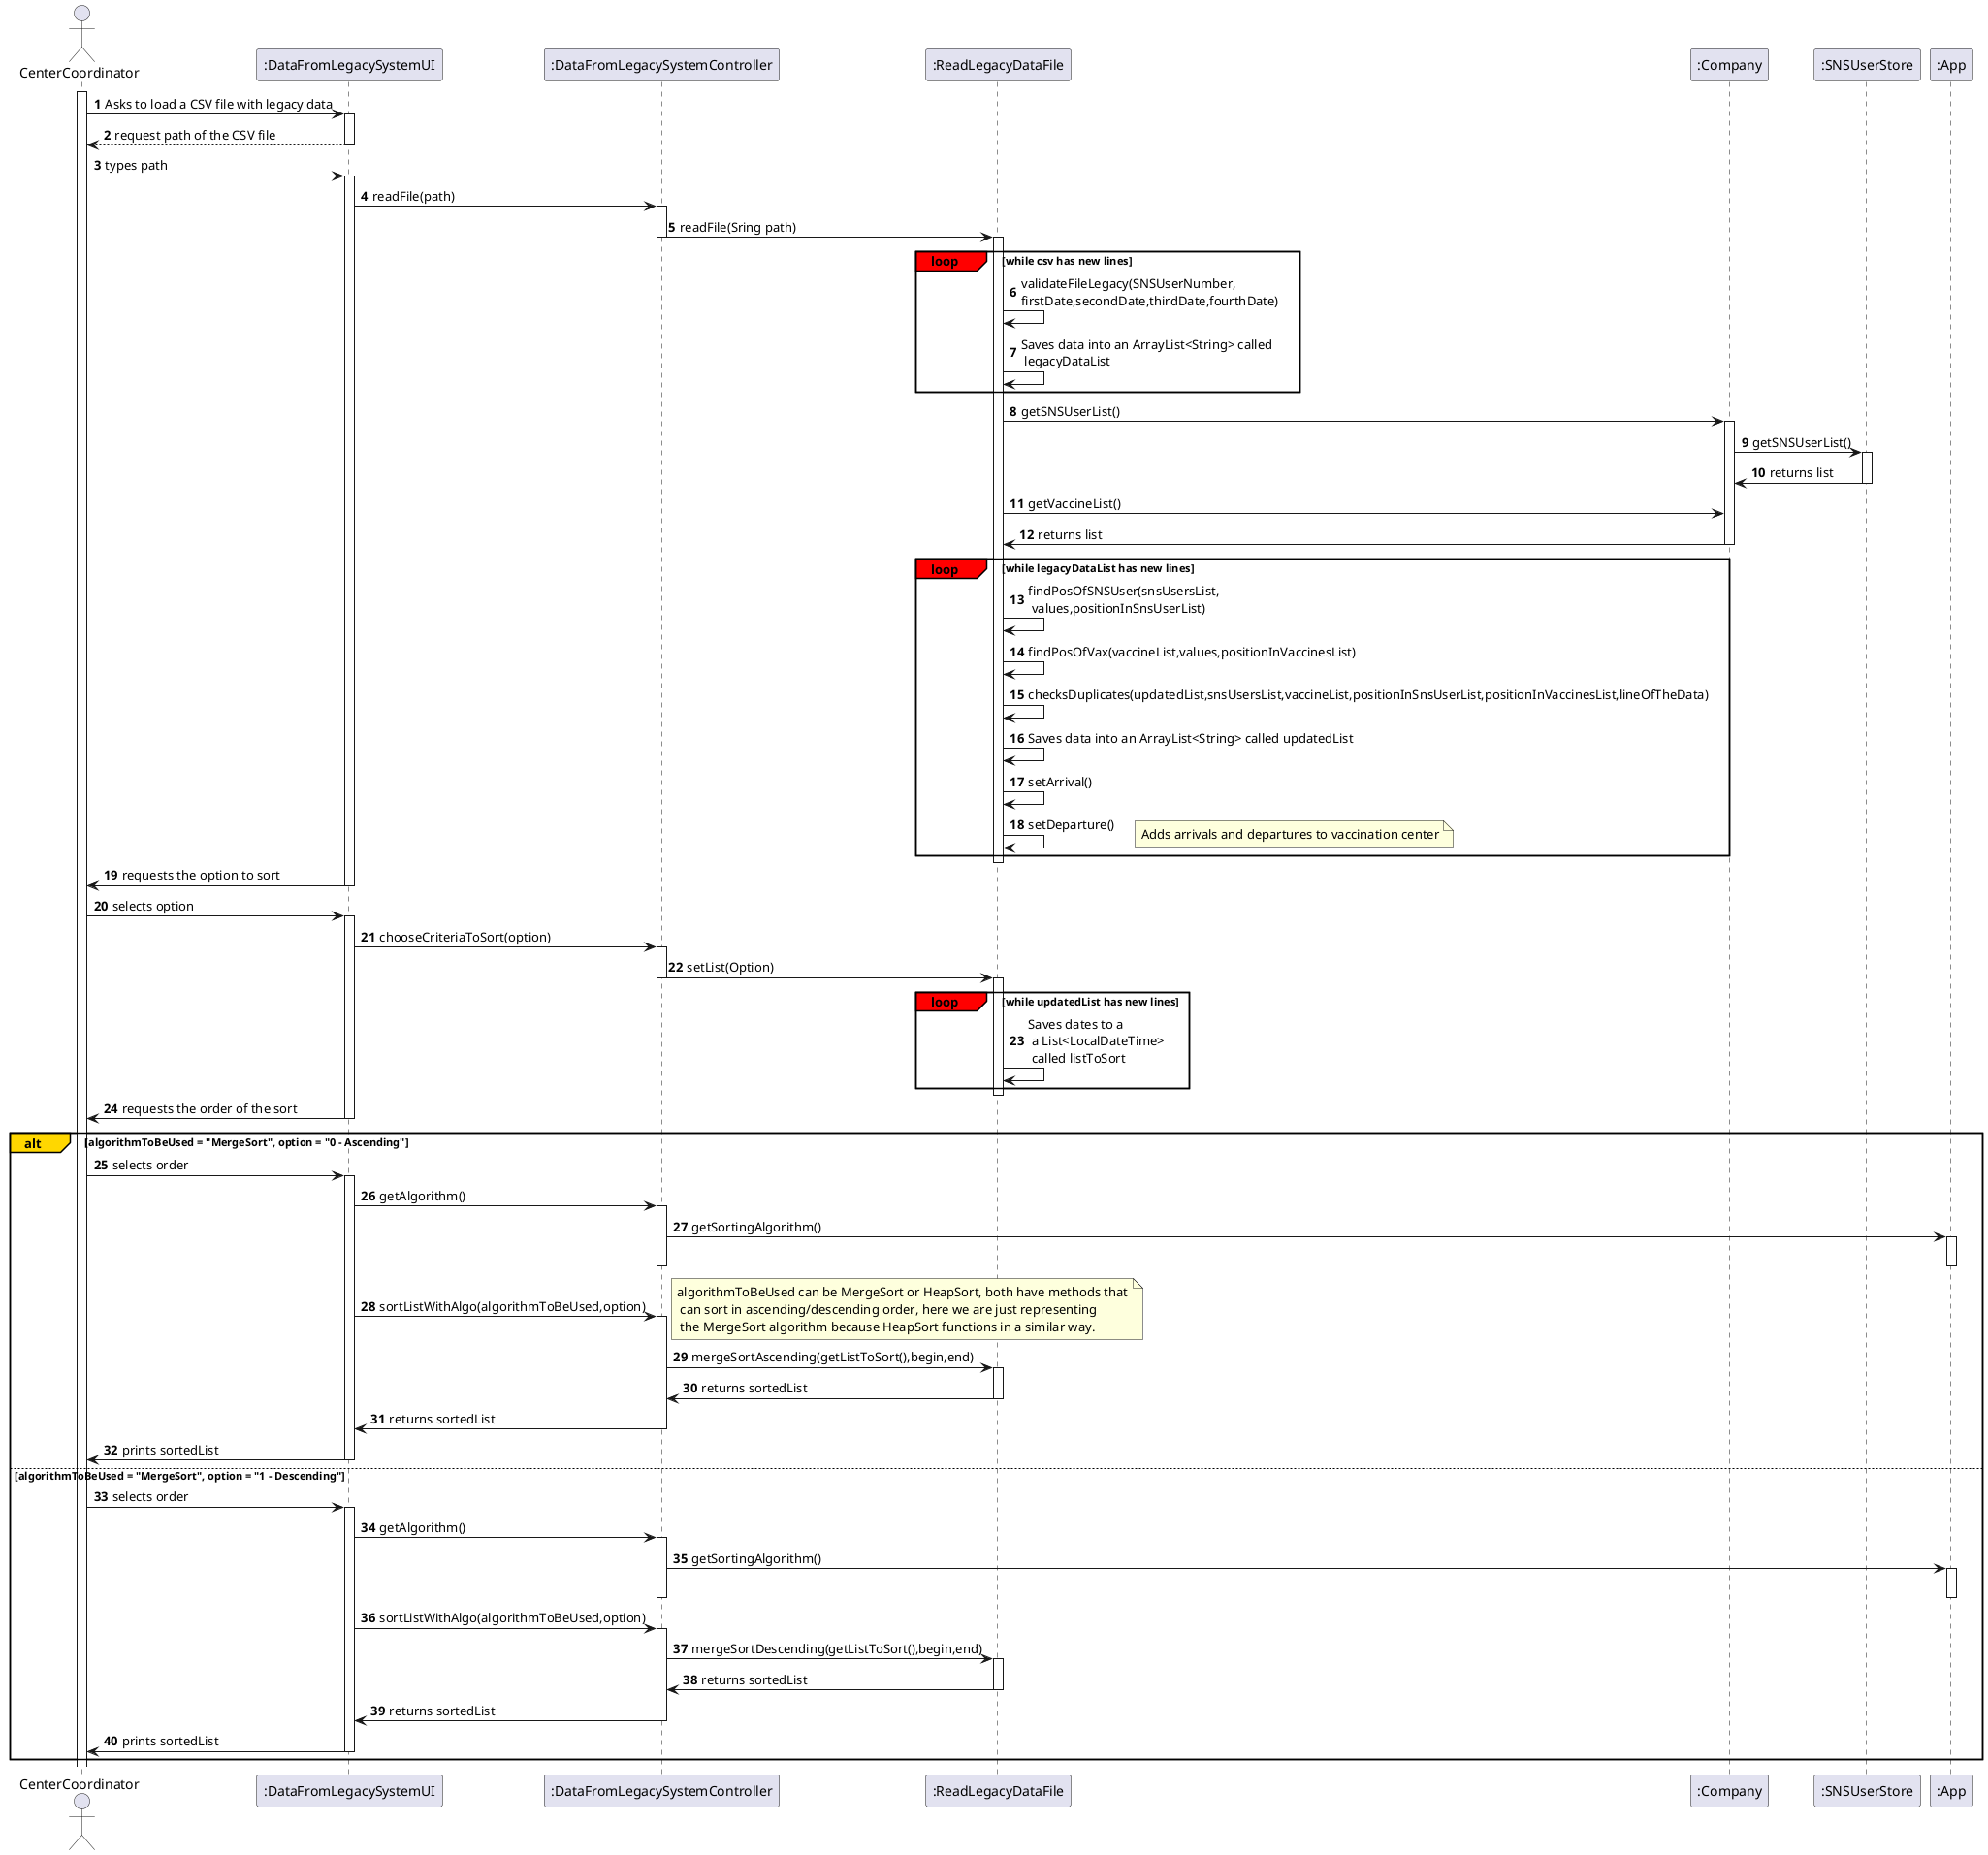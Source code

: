 

@startuml

autonumber
actor "CenterCoordinator" as CC
participant ":DataFromLegacySystemUI" as UI
participant ":DataFromLegacySystemController" as CTRL
participant ":ReadLegacyDataFile" as RDLF
participant ":Company" as Comp
participant ":SNSUserStore" as SNSStore
participant ":App" as App


activate CC
CC -> UI : Asks to load a CSV file with legacy data
activate UI



UI --> CC : request path of the CSV file
deactivate UI

CC -> UI : types path
activate UI

UI -> CTRL : readFile(path)

activate CTRL
CTRL -> RDLF : readFile(Sring path)
deactivate CTRL

activate RDLF


loop#Red while csv has new lines
RDLF -> RDLF : validateFileLegacy(SNSUserNumber,\nfirstDate,secondDate,thirdDate,fourthDate)

RDLF -> RDLF : Saves data into an ArrayList<String> called\n legacyDataList

end loop


RDLF -> Comp : getSNSUserList()
activate Comp
Comp -> SNSStore : getSNSUserList()
activate SNSStore
SNSStore -> Comp : returns list
deactivate SNSStore
RDLF -> Comp : getVaccineList()
Comp -> RDLF : returns list
deactivate Comp
loop#Red while legacyDataList has new lines

RDLF -> RDLF : findPosOfSNSUser(snsUsersList,\n values,positionInSnsUserList)



deactivate Comp
RDLF -> RDLF : findPosOfVax(vaccineList,values,positionInVaccinesList)

RDLF -> RDLF : checksDuplicates(updatedList,snsUsersList,vaccineList,positionInSnsUserList,positionInVaccinesList,lineOfTheData)

RDLF -> RDLF : Saves data into an ArrayList<String> called updatedList

RDLF -> RDLF : setArrival()
RDLF -> RDLF : setDeparture()
note right : Adds arrivals and departures to vaccination center
end loop

deactivate RDLF


UI -> CC : requests the option to sort


deactivate UI
CC -> UI : selects option
activate UI

UI -> CTRL : chooseCriteriaToSort(option)
activate CTRL
CTRL -> RDLF : setList(Option)
deactivate CTRL
activate RDLF
loop#Red while updatedList has new lines
RDLF -> RDLF : Saves dates to a \n a List<LocalDateTime> \n called listToSort
end loop
deactivate RDLF
UI -> CC: requests the order of the sort
deactivate UI
alt#Gold algorithmToBeUsed = "MergeSort", option = "0 - Ascending"
CC -> UI: selects order
activate UI

UI -> CTRL : getAlgorithm()
activate CTRL
CTRL -> App : getSortingAlgorithm()

activate App

deactivate App
deactivate CTRL


UI -> CTRL: sortListWithAlgo(algorithmToBeUsed,option)
note right: algorithmToBeUsed can be MergeSort or HeapSort, both have methods that\n can sort in ascending/descending order, here we are just representing \n the MergeSort algorithm because HeapSort functions in a similar way.
activate CTRL

CTRL -> RDLF : mergeSortAscending(getListToSort(),begin,end)
activate RDLF



RDLF -> CTRL : returns sortedList
deactivate RDLF
CTRL -> UI : returns sortedList

deactivate CTRL

UI -> CC : prints sortedList
deactivate UI
else algorithmToBeUsed = "MergeSort", option = "1 - Descending"
CC -> UI: selects order
activate UI


UI -> CTRL : getAlgorithm()
activate CTRL
CTRL -> App : getSortingAlgorithm()

activate App

deactivate App
deactivate CTRL


UI -> CTRL: sortListWithAlgo(algorithmToBeUsed,option)
activate CTRL

CTRL -> RDLF : mergeSortDescending(getListToSort(),begin,end)
activate RDLF

RDLF -> CTRL : returns sortedList
deactivate RDLF
CTRL -> UI : returns sortedList

deactivate CTRL
UI -> CC : prints sortedList
deactivate UI
end alt

@enduml
